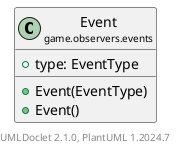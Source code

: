 @startuml
    set namespaceSeparator none
    hide empty fields
    hide empty methods

    class "<size:14>Event\n<size:10>game.observers.events" as game.observers.events.Event [[Event.html]] {
        +type: EventType
        +Event(EventType)
        +Event()
    }

    center footer UMLDoclet 2.1.0, PlantUML %version()
@enduml
